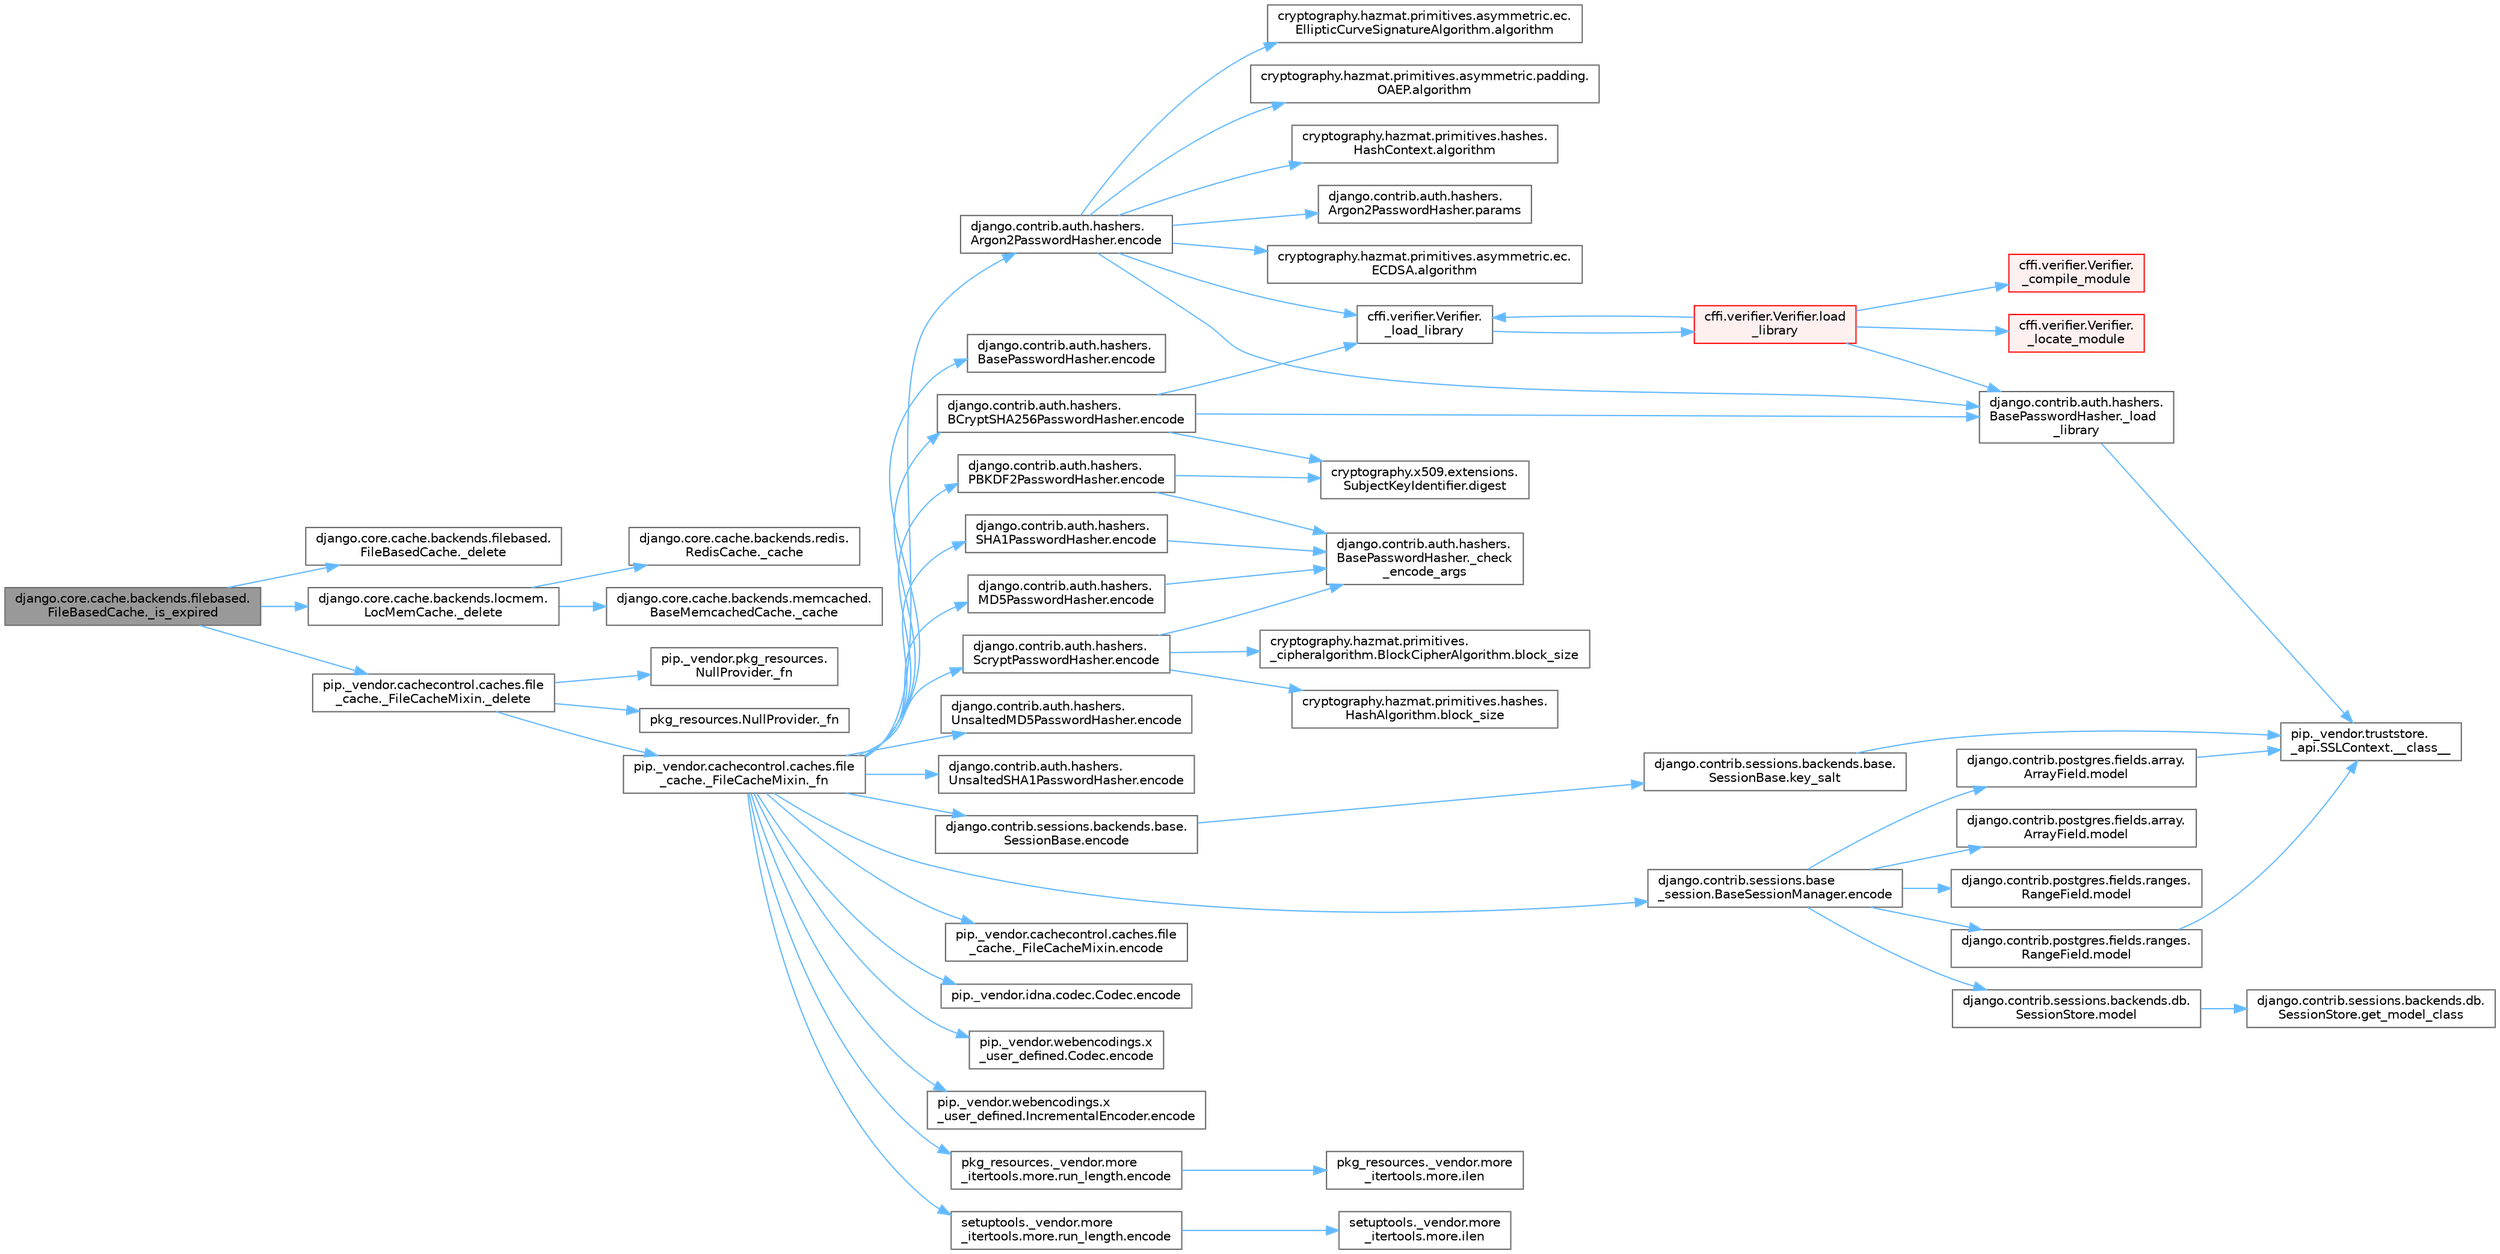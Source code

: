 digraph "django.core.cache.backends.filebased.FileBasedCache._is_expired"
{
 // LATEX_PDF_SIZE
  bgcolor="transparent";
  edge [fontname=Helvetica,fontsize=10,labelfontname=Helvetica,labelfontsize=10];
  node [fontname=Helvetica,fontsize=10,shape=box,height=0.2,width=0.4];
  rankdir="LR";
  Node1 [id="Node000001",label="django.core.cache.backends.filebased.\lFileBasedCache._is_expired",height=0.2,width=0.4,color="gray40", fillcolor="grey60", style="filled", fontcolor="black",tooltip=" "];
  Node1 -> Node2 [id="edge1_Node000001_Node000002",color="steelblue1",style="solid",tooltip=" "];
  Node2 [id="Node000002",label="django.core.cache.backends.filebased.\lFileBasedCache._delete",height=0.2,width=0.4,color="grey40", fillcolor="white", style="filled",URL="$classdjango_1_1core_1_1cache_1_1backends_1_1filebased_1_1_file_based_cache.html#ac033ced64f5ca1bf3b728dc1d63e2ef1",tooltip=" "];
  Node1 -> Node3 [id="edge2_Node000001_Node000003",color="steelblue1",style="solid",tooltip=" "];
  Node3 [id="Node000003",label="django.core.cache.backends.locmem.\lLocMemCache._delete",height=0.2,width=0.4,color="grey40", fillcolor="white", style="filled",URL="$classdjango_1_1core_1_1cache_1_1backends_1_1locmem_1_1_loc_mem_cache.html#a35a0476d20943eec2733379c5bbdaab6",tooltip=" "];
  Node3 -> Node4 [id="edge3_Node000003_Node000004",color="steelblue1",style="solid",tooltip=" "];
  Node4 [id="Node000004",label="django.core.cache.backends.memcached.\lBaseMemcachedCache._cache",height=0.2,width=0.4,color="grey40", fillcolor="white", style="filled",URL="$classdjango_1_1core_1_1cache_1_1backends_1_1memcached_1_1_base_memcached_cache.html#afd8573b5388481b004d795d02a7eebd3",tooltip=" "];
  Node3 -> Node5 [id="edge4_Node000003_Node000005",color="steelblue1",style="solid",tooltip=" "];
  Node5 [id="Node000005",label="django.core.cache.backends.redis.\lRedisCache._cache",height=0.2,width=0.4,color="grey40", fillcolor="white", style="filled",URL="$classdjango_1_1core_1_1cache_1_1backends_1_1redis_1_1_redis_cache.html#a38c228bbd313c586cb7de900681708e7",tooltip=" "];
  Node1 -> Node6 [id="edge5_Node000001_Node000006",color="steelblue1",style="solid",tooltip=" "];
  Node6 [id="Node000006",label="pip._vendor.cachecontrol.caches.file\l_cache._FileCacheMixin._delete",height=0.2,width=0.4,color="grey40", fillcolor="white", style="filled",URL="$classpip_1_1__vendor_1_1cachecontrol_1_1caches_1_1file__cache_1_1___file_cache_mixin.html#a0ebc930693f8386cf1231d4ab04fb800",tooltip=" "];
  Node6 -> Node7 [id="edge6_Node000006_Node000007",color="steelblue1",style="solid",tooltip=" "];
  Node7 [id="Node000007",label="pip._vendor.cachecontrol.caches.file\l_cache._FileCacheMixin._fn",height=0.2,width=0.4,color="grey40", fillcolor="white", style="filled",URL="$classpip_1_1__vendor_1_1cachecontrol_1_1caches_1_1file__cache_1_1___file_cache_mixin.html#a8e94253502ca252f8c8ca1e4921fd42f",tooltip=" "];
  Node7 -> Node8 [id="edge7_Node000007_Node000008",color="steelblue1",style="solid",tooltip=" "];
  Node8 [id="Node000008",label="django.contrib.auth.hashers.\lArgon2PasswordHasher.encode",height=0.2,width=0.4,color="grey40", fillcolor="white", style="filled",URL="$classdjango_1_1contrib_1_1auth_1_1hashers_1_1_argon2_password_hasher.html#a0ed201c5832e89c4a3272c737dfc7567",tooltip=" "];
  Node8 -> Node9 [id="edge8_Node000008_Node000009",color="steelblue1",style="solid",tooltip=" "];
  Node9 [id="Node000009",label="cffi.verifier.Verifier.\l_load_library",height=0.2,width=0.4,color="grey40", fillcolor="white", style="filled",URL="$classcffi_1_1verifier_1_1_verifier.html#a9de40d4d3231a07d492a907359b11949",tooltip=" "];
  Node9 -> Node10 [id="edge9_Node000009_Node000010",color="steelblue1",style="solid",tooltip=" "];
  Node10 [id="Node000010",label="cffi.verifier.Verifier.load\l_library",height=0.2,width=0.4,color="red", fillcolor="#FFF0F0", style="filled",URL="$classcffi_1_1verifier_1_1_verifier.html#a3f4cc3b50c42913dd0d22dc233524f28",tooltip=" "];
  Node10 -> Node11 [id="edge10_Node000010_Node000011",color="steelblue1",style="solid",tooltip=" "];
  Node11 [id="Node000011",label="cffi.verifier.Verifier.\l_compile_module",height=0.2,width=0.4,color="red", fillcolor="#FFF0F0", style="filled",URL="$classcffi_1_1verifier_1_1_verifier.html#ae0d07806ff6796d142c1c6d28a035fdd",tooltip=" "];
  Node10 -> Node9 [id="edge11_Node000010_Node000009",color="steelblue1",style="solid",tooltip=" "];
  Node10 -> Node952 [id="edge12_Node000010_Node000952",color="steelblue1",style="solid",tooltip=" "];
  Node952 [id="Node000952",label="django.contrib.auth.hashers.\lBasePasswordHasher._load\l_library",height=0.2,width=0.4,color="grey40", fillcolor="white", style="filled",URL="$classdjango_1_1contrib_1_1auth_1_1hashers_1_1_base_password_hasher.html#a82f689954acb14224d7004fdfacd0583",tooltip=" "];
  Node952 -> Node36 [id="edge13_Node000952_Node000036",color="steelblue1",style="solid",tooltip=" "];
  Node36 [id="Node000036",label="pip._vendor.truststore.\l_api.SSLContext.__class__",height=0.2,width=0.4,color="grey40", fillcolor="white", style="filled",URL="$classpip_1_1__vendor_1_1truststore_1_1__api_1_1_s_s_l_context.html#a530861514f31eabaa3f513557d6e66de",tooltip=" "];
  Node10 -> Node4522 [id="edge14_Node000010_Node004522",color="steelblue1",style="solid",tooltip=" "];
  Node4522 [id="Node004522",label="cffi.verifier.Verifier.\l_locate_module",height=0.2,width=0.4,color="red", fillcolor="#FFF0F0", style="filled",URL="$classcffi_1_1verifier_1_1_verifier.html#a39fa84e0d7f74e88dafcf2cad0c5cd39",tooltip=" "];
  Node8 -> Node952 [id="edge15_Node000008_Node000952",color="steelblue1",style="solid",tooltip=" "];
  Node8 -> Node953 [id="edge16_Node000008_Node000953",color="steelblue1",style="solid",tooltip=" "];
  Node953 [id="Node000953",label="cryptography.hazmat.primitives.asymmetric.ec.\lECDSA.algorithm",height=0.2,width=0.4,color="grey40", fillcolor="white", style="filled",URL="$classcryptography_1_1hazmat_1_1primitives_1_1asymmetric_1_1ec_1_1_e_c_d_s_a.html#af8b2ad5654a22d6881ca280f065703ab",tooltip=" "];
  Node8 -> Node954 [id="edge17_Node000008_Node000954",color="steelblue1",style="solid",tooltip=" "];
  Node954 [id="Node000954",label="cryptography.hazmat.primitives.asymmetric.ec.\lEllipticCurveSignatureAlgorithm.algorithm",height=0.2,width=0.4,color="grey40", fillcolor="white", style="filled",URL="$classcryptography_1_1hazmat_1_1primitives_1_1asymmetric_1_1ec_1_1_elliptic_curve_signature_algorithm.html#ac96045f23c0e56192e7e9e071d3ed60a",tooltip=" "];
  Node8 -> Node955 [id="edge18_Node000008_Node000955",color="steelblue1",style="solid",tooltip=" "];
  Node955 [id="Node000955",label="cryptography.hazmat.primitives.asymmetric.padding.\lOAEP.algorithm",height=0.2,width=0.4,color="grey40", fillcolor="white", style="filled",URL="$classcryptography_1_1hazmat_1_1primitives_1_1asymmetric_1_1padding_1_1_o_a_e_p.html#ad6f452615df34bef1b5a039c8fb5e11e",tooltip=" "];
  Node8 -> Node956 [id="edge19_Node000008_Node000956",color="steelblue1",style="solid",tooltip=" "];
  Node956 [id="Node000956",label="cryptography.hazmat.primitives.hashes.\lHashContext.algorithm",height=0.2,width=0.4,color="grey40", fillcolor="white", style="filled",URL="$classcryptography_1_1hazmat_1_1primitives_1_1hashes_1_1_hash_context.html#af82b9ea0836393b48314ae5c78191c66",tooltip=" "];
  Node8 -> Node89 [id="edge20_Node000008_Node000089",color="steelblue1",style="solid",tooltip=" "];
  Node89 [id="Node000089",label="django.contrib.auth.hashers.\lArgon2PasswordHasher.params",height=0.2,width=0.4,color="grey40", fillcolor="white", style="filled",URL="$classdjango_1_1contrib_1_1auth_1_1hashers_1_1_argon2_password_hasher.html#a7ff39876e9800961fb430e95e18f5687",tooltip=" "];
  Node7 -> Node959 [id="edge21_Node000007_Node000959",color="steelblue1",style="solid",tooltip=" "];
  Node959 [id="Node000959",label="django.contrib.auth.hashers.\lBasePasswordHasher.encode",height=0.2,width=0.4,color="grey40", fillcolor="white", style="filled",URL="$classdjango_1_1contrib_1_1auth_1_1hashers_1_1_base_password_hasher.html#a49e16f7e023ad167dd6f01072a5f968c",tooltip=" "];
  Node7 -> Node960 [id="edge22_Node000007_Node000960",color="steelblue1",style="solid",tooltip=" "];
  Node960 [id="Node000960",label="django.contrib.auth.hashers.\lBCryptSHA256PasswordHasher.encode",height=0.2,width=0.4,color="grey40", fillcolor="white", style="filled",URL="$classdjango_1_1contrib_1_1auth_1_1hashers_1_1_b_crypt_s_h_a256_password_hasher.html#a7fac654818c9a8cfe6a5df3fefe957a1",tooltip=" "];
  Node960 -> Node9 [id="edge23_Node000960_Node000009",color="steelblue1",style="solid",tooltip=" "];
  Node960 -> Node952 [id="edge24_Node000960_Node000952",color="steelblue1",style="solid",tooltip=" "];
  Node960 -> Node961 [id="edge25_Node000960_Node000961",color="steelblue1",style="solid",tooltip=" "];
  Node961 [id="Node000961",label="cryptography.x509.extensions.\lSubjectKeyIdentifier.digest",height=0.2,width=0.4,color="grey40", fillcolor="white", style="filled",URL="$classcryptography_1_1x509_1_1extensions_1_1_subject_key_identifier.html#a7bc3b4e8d5360d83165d8c309c57f98d",tooltip=" "];
  Node7 -> Node962 [id="edge26_Node000007_Node000962",color="steelblue1",style="solid",tooltip=" "];
  Node962 [id="Node000962",label="django.contrib.auth.hashers.\lMD5PasswordHasher.encode",height=0.2,width=0.4,color="grey40", fillcolor="white", style="filled",URL="$classdjango_1_1contrib_1_1auth_1_1hashers_1_1_m_d5_password_hasher.html#a29f8262e9e43c545f678e6598e40de64",tooltip=" "];
  Node962 -> Node963 [id="edge27_Node000962_Node000963",color="steelblue1",style="solid",tooltip=" "];
  Node963 [id="Node000963",label="django.contrib.auth.hashers.\lBasePasswordHasher._check\l_encode_args",height=0.2,width=0.4,color="grey40", fillcolor="white", style="filled",URL="$classdjango_1_1contrib_1_1auth_1_1hashers_1_1_base_password_hasher.html#a5e617515d2f441630393fbc10414a3a5",tooltip=" "];
  Node7 -> Node964 [id="edge28_Node000007_Node000964",color="steelblue1",style="solid",tooltip=" "];
  Node964 [id="Node000964",label="django.contrib.auth.hashers.\lPBKDF2PasswordHasher.encode",height=0.2,width=0.4,color="grey40", fillcolor="white", style="filled",URL="$classdjango_1_1contrib_1_1auth_1_1hashers_1_1_p_b_k_d_f2_password_hasher.html#ab9612c1c9ad15cb0d0ae22b7c8f68f9d",tooltip=" "];
  Node964 -> Node963 [id="edge29_Node000964_Node000963",color="steelblue1",style="solid",tooltip=" "];
  Node964 -> Node961 [id="edge30_Node000964_Node000961",color="steelblue1",style="solid",tooltip=" "];
  Node7 -> Node965 [id="edge31_Node000007_Node000965",color="steelblue1",style="solid",tooltip=" "];
  Node965 [id="Node000965",label="django.contrib.auth.hashers.\lScryptPasswordHasher.encode",height=0.2,width=0.4,color="grey40", fillcolor="white", style="filled",URL="$classdjango_1_1contrib_1_1auth_1_1hashers_1_1_scrypt_password_hasher.html#a1a5a33b642b1c9e74c5fd8a7c599b06b",tooltip=" "];
  Node965 -> Node963 [id="edge32_Node000965_Node000963",color="steelblue1",style="solid",tooltip=" "];
  Node965 -> Node966 [id="edge33_Node000965_Node000966",color="steelblue1",style="solid",tooltip=" "];
  Node966 [id="Node000966",label="cryptography.hazmat.primitives.\l_cipheralgorithm.BlockCipherAlgorithm.block_size",height=0.2,width=0.4,color="grey40", fillcolor="white", style="filled",URL="$classcryptography_1_1hazmat_1_1primitives_1_1__cipheralgorithm_1_1_block_cipher_algorithm.html#af4f088abea2adc20379c986851770ed4",tooltip=" "];
  Node965 -> Node967 [id="edge34_Node000965_Node000967",color="steelblue1",style="solid",tooltip=" "];
  Node967 [id="Node000967",label="cryptography.hazmat.primitives.hashes.\lHashAlgorithm.block_size",height=0.2,width=0.4,color="grey40", fillcolor="white", style="filled",URL="$classcryptography_1_1hazmat_1_1primitives_1_1hashes_1_1_hash_algorithm.html#a1d63d1b5be48a0a7ddb1adc7d9248e27",tooltip=" "];
  Node7 -> Node968 [id="edge35_Node000007_Node000968",color="steelblue1",style="solid",tooltip=" "];
  Node968 [id="Node000968",label="django.contrib.auth.hashers.\lSHA1PasswordHasher.encode",height=0.2,width=0.4,color="grey40", fillcolor="white", style="filled",URL="$classdjango_1_1contrib_1_1auth_1_1hashers_1_1_s_h_a1_password_hasher.html#a0bfd20e2b7729426887b049a14ce2822",tooltip=" "];
  Node968 -> Node963 [id="edge36_Node000968_Node000963",color="steelblue1",style="solid",tooltip=" "];
  Node7 -> Node969 [id="edge37_Node000007_Node000969",color="steelblue1",style="solid",tooltip=" "];
  Node969 [id="Node000969",label="django.contrib.auth.hashers.\lUnsaltedMD5PasswordHasher.encode",height=0.2,width=0.4,color="grey40", fillcolor="white", style="filled",URL="$classdjango_1_1contrib_1_1auth_1_1hashers_1_1_unsalted_m_d5_password_hasher.html#aafaa43801909c99c302a04d06be41299",tooltip=" "];
  Node7 -> Node970 [id="edge38_Node000007_Node000970",color="steelblue1",style="solid",tooltip=" "];
  Node970 [id="Node000970",label="django.contrib.auth.hashers.\lUnsaltedSHA1PasswordHasher.encode",height=0.2,width=0.4,color="grey40", fillcolor="white", style="filled",URL="$classdjango_1_1contrib_1_1auth_1_1hashers_1_1_unsalted_s_h_a1_password_hasher.html#a4704b6dcaa06a4e1db963ece790b3847",tooltip=" "];
  Node7 -> Node971 [id="edge39_Node000007_Node000971",color="steelblue1",style="solid",tooltip=" "];
  Node971 [id="Node000971",label="django.contrib.sessions.backends.base.\lSessionBase.encode",height=0.2,width=0.4,color="grey40", fillcolor="white", style="filled",URL="$classdjango_1_1contrib_1_1sessions_1_1backends_1_1base_1_1_session_base.html#a852f82138ea80dfbd7fd279fe91d5044",tooltip=" "];
  Node971 -> Node972 [id="edge40_Node000971_Node000972",color="steelblue1",style="solid",tooltip=" "];
  Node972 [id="Node000972",label="django.contrib.sessions.backends.base.\lSessionBase.key_salt",height=0.2,width=0.4,color="grey40", fillcolor="white", style="filled",URL="$classdjango_1_1contrib_1_1sessions_1_1backends_1_1base_1_1_session_base.html#aebfc89cbad42b8e0eea4d7c6ba55f321",tooltip=" "];
  Node972 -> Node36 [id="edge41_Node000972_Node000036",color="steelblue1",style="solid",tooltip=" "];
  Node7 -> Node973 [id="edge42_Node000007_Node000973",color="steelblue1",style="solid",tooltip=" "];
  Node973 [id="Node000973",label="django.contrib.sessions.base\l_session.BaseSessionManager.encode",height=0.2,width=0.4,color="grey40", fillcolor="white", style="filled",URL="$classdjango_1_1contrib_1_1sessions_1_1base__session_1_1_base_session_manager.html#a3306b0924783edcd31d0d8617cc0e1f0",tooltip=" "];
  Node973 -> Node82 [id="edge43_Node000973_Node000082",color="steelblue1",style="solid",tooltip=" "];
  Node82 [id="Node000082",label="django.contrib.postgres.fields.array.\lArrayField.model",height=0.2,width=0.4,color="grey40", fillcolor="white", style="filled",URL="$classdjango_1_1contrib_1_1postgres_1_1fields_1_1array_1_1_array_field.html#a4402eef4c4784e00671c9f229481f4c1",tooltip=" "];
  Node82 -> Node36 [id="edge44_Node000082_Node000036",color="steelblue1",style="solid",tooltip=" "];
  Node973 -> Node83 [id="edge45_Node000973_Node000083",color="steelblue1",style="solid",tooltip=" "];
  Node83 [id="Node000083",label="django.contrib.postgres.fields.array.\lArrayField.model",height=0.2,width=0.4,color="grey40", fillcolor="white", style="filled",URL="$classdjango_1_1contrib_1_1postgres_1_1fields_1_1array_1_1_array_field.html#a50a2796de85f960ca282b56ef2d9446c",tooltip=" "];
  Node973 -> Node84 [id="edge46_Node000973_Node000084",color="steelblue1",style="solid",tooltip=" "];
  Node84 [id="Node000084",label="django.contrib.postgres.fields.ranges.\lRangeField.model",height=0.2,width=0.4,color="grey40", fillcolor="white", style="filled",URL="$classdjango_1_1contrib_1_1postgres_1_1fields_1_1ranges_1_1_range_field.html#aa38c2bbd1bad0c8f9b0315ee468867a2",tooltip=" "];
  Node84 -> Node36 [id="edge47_Node000084_Node000036",color="steelblue1",style="solid",tooltip=" "];
  Node973 -> Node85 [id="edge48_Node000973_Node000085",color="steelblue1",style="solid",tooltip=" "];
  Node85 [id="Node000085",label="django.contrib.postgres.fields.ranges.\lRangeField.model",height=0.2,width=0.4,color="grey40", fillcolor="white", style="filled",URL="$classdjango_1_1contrib_1_1postgres_1_1fields_1_1ranges_1_1_range_field.html#a91b36827f010affd1ff89569cf40d1af",tooltip=" "];
  Node973 -> Node86 [id="edge49_Node000973_Node000086",color="steelblue1",style="solid",tooltip=" "];
  Node86 [id="Node000086",label="django.contrib.sessions.backends.db.\lSessionStore.model",height=0.2,width=0.4,color="grey40", fillcolor="white", style="filled",URL="$classdjango_1_1contrib_1_1sessions_1_1backends_1_1db_1_1_session_store.html#af52cfb4371af389c8bd4a6780274c403",tooltip=" "];
  Node86 -> Node87 [id="edge50_Node000086_Node000087",color="steelblue1",style="solid",tooltip=" "];
  Node87 [id="Node000087",label="django.contrib.sessions.backends.db.\lSessionStore.get_model_class",height=0.2,width=0.4,color="grey40", fillcolor="white", style="filled",URL="$classdjango_1_1contrib_1_1sessions_1_1backends_1_1db_1_1_session_store.html#a5e2d862e271e8f9173021bcaa61305ad",tooltip=" "];
  Node7 -> Node974 [id="edge51_Node000007_Node000974",color="steelblue1",style="solid",tooltip=" "];
  Node974 [id="Node000974",label="pip._vendor.cachecontrol.caches.file\l_cache._FileCacheMixin.encode",height=0.2,width=0.4,color="grey40", fillcolor="white", style="filled",URL="$classpip_1_1__vendor_1_1cachecontrol_1_1caches_1_1file__cache_1_1___file_cache_mixin.html#aeae959f7f51e1fcae81aa78cf60b3e9a",tooltip=" "];
  Node7 -> Node975 [id="edge52_Node000007_Node000975",color="steelblue1",style="solid",tooltip=" "];
  Node975 [id="Node000975",label="pip._vendor.idna.codec.Codec.encode",height=0.2,width=0.4,color="grey40", fillcolor="white", style="filled",URL="$classpip_1_1__vendor_1_1idna_1_1codec_1_1_codec.html#a9da6c15f576553401b4635ccef55c7fc",tooltip=" "];
  Node7 -> Node976 [id="edge53_Node000007_Node000976",color="steelblue1",style="solid",tooltip=" "];
  Node976 [id="Node000976",label="pip._vendor.webencodings.x\l_user_defined.Codec.encode",height=0.2,width=0.4,color="grey40", fillcolor="white", style="filled",URL="$classpip_1_1__vendor_1_1webencodings_1_1x__user__defined_1_1_codec.html#aa4f3a4f213fe2bbee440fc3732e43139",tooltip=" "];
  Node7 -> Node977 [id="edge54_Node000007_Node000977",color="steelblue1",style="solid",tooltip=" "];
  Node977 [id="Node000977",label="pip._vendor.webencodings.x\l_user_defined.IncrementalEncoder.encode",height=0.2,width=0.4,color="grey40", fillcolor="white", style="filled",URL="$classpip_1_1__vendor_1_1webencodings_1_1x__user__defined_1_1_incremental_encoder.html#a8177e86c819f3b1cde8e3ee686b7f6c7",tooltip=" "];
  Node7 -> Node978 [id="edge55_Node000007_Node000978",color="steelblue1",style="solid",tooltip=" "];
  Node978 [id="Node000978",label="pkg_resources._vendor.more\l_itertools.more.run_length.encode",height=0.2,width=0.4,color="grey40", fillcolor="white", style="filled",URL="$classpkg__resources_1_1__vendor_1_1more__itertools_1_1more_1_1run__length.html#a6dd9fc60d11560ef2d0ac1c2576be735",tooltip=" "];
  Node978 -> Node979 [id="edge56_Node000978_Node000979",color="steelblue1",style="solid",tooltip=" "];
  Node979 [id="Node000979",label="pkg_resources._vendor.more\l_itertools.more.ilen",height=0.2,width=0.4,color="grey40", fillcolor="white", style="filled",URL="$namespacepkg__resources_1_1__vendor_1_1more__itertools_1_1more.html#aa1e30d5690d435925581008846ff4282",tooltip=" "];
  Node7 -> Node980 [id="edge57_Node000007_Node000980",color="steelblue1",style="solid",tooltip=" "];
  Node980 [id="Node000980",label="setuptools._vendor.more\l_itertools.more.run_length.encode",height=0.2,width=0.4,color="grey40", fillcolor="white", style="filled",URL="$classsetuptools_1_1__vendor_1_1more__itertools_1_1more_1_1run__length.html#ad58076551271fa2a775b12129df70509",tooltip=" "];
  Node980 -> Node981 [id="edge58_Node000980_Node000981",color="steelblue1",style="solid",tooltip=" "];
  Node981 [id="Node000981",label="setuptools._vendor.more\l_itertools.more.ilen",height=0.2,width=0.4,color="grey40", fillcolor="white", style="filled",URL="$namespacesetuptools_1_1__vendor_1_1more__itertools_1_1more.html#a64c69fff987516a452aa90c06d24885e",tooltip=" "];
  Node6 -> Node2214 [id="edge59_Node000006_Node002214",color="steelblue1",style="solid",tooltip=" "];
  Node2214 [id="Node002214",label="pip._vendor.pkg_resources.\lNullProvider._fn",height=0.2,width=0.4,color="grey40", fillcolor="white", style="filled",URL="$classpip_1_1__vendor_1_1pkg__resources_1_1_null_provider.html#a4fc89ef82dcd36b0f8d2b32e07778642",tooltip=" "];
  Node6 -> Node2215 [id="edge60_Node000006_Node002215",color="steelblue1",style="solid",tooltip=" "];
  Node2215 [id="Node002215",label="pkg_resources.NullProvider._fn",height=0.2,width=0.4,color="grey40", fillcolor="white", style="filled",URL="$classpkg__resources_1_1_null_provider.html#afcef4a35e4bbbd95f7454fad3fba8f34",tooltip=" "];
}
